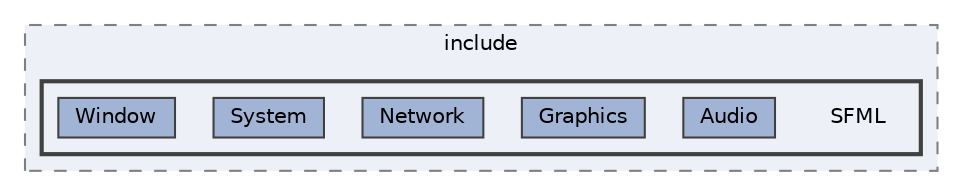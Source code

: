 digraph "External/SFML/include/SFML"
{
 // LATEX_PDF_SIZE
  bgcolor="transparent";
  edge [fontname=Helvetica,fontsize=10,labelfontname=Helvetica,labelfontsize=10];
  node [fontname=Helvetica,fontsize=10,shape=box,height=0.2,width=0.4];
  compound=true
  subgraph clusterdir_321863de9c20835c45112b44b6082b7e {
    graph [ bgcolor="#edf0f7", pencolor="grey50", label="include", fontname=Helvetica,fontsize=10 style="filled,dashed", URL="dir_321863de9c20835c45112b44b6082b7e.html",tooltip=""]
  subgraph clusterdir_a658a554338ee7c31c071340880fde12 {
    graph [ bgcolor="#edf0f7", pencolor="grey25", label="", fontname=Helvetica,fontsize=10 style="filled,bold", URL="dir_a658a554338ee7c31c071340880fde12.html",tooltip=""]
    dir_a658a554338ee7c31c071340880fde12 [shape=plaintext, label="SFML"];
  dir_67a5228a9e5f0c5aebff9803ed094593 [label="Audio", fillcolor="#a2b4d6", color="grey25", style="filled", URL="dir_67a5228a9e5f0c5aebff9803ed094593.html",tooltip=""];
  dir_d84c7ce0dee9f4a58199e32c5165e9a1 [label="Graphics", fillcolor="#a2b4d6", color="grey25", style="filled", URL="dir_d84c7ce0dee9f4a58199e32c5165e9a1.html",tooltip=""];
  dir_2cf828549da429ffc96f9df8f1334a7f [label="Network", fillcolor="#a2b4d6", color="grey25", style="filled", URL="dir_2cf828549da429ffc96f9df8f1334a7f.html",tooltip=""];
  dir_5ec7162ef38f6b15524141f971eca68e [label="System", fillcolor="#a2b4d6", color="grey25", style="filled", URL="dir_5ec7162ef38f6b15524141f971eca68e.html",tooltip=""];
  dir_7bb1b3641a4aac7ccde51909ab577b7a [label="Window", fillcolor="#a2b4d6", color="grey25", style="filled", URL="dir_7bb1b3641a4aac7ccde51909ab577b7a.html",tooltip=""];
  }
  }
}
